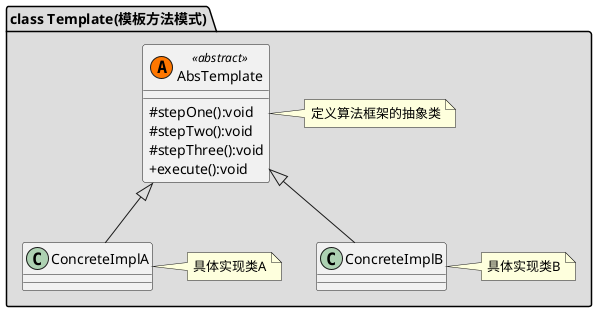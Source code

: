 @startuml
skinparam classAttributeIconSize 0

package "class Template(模板方法模式)" #DDDDDD {
    class AbsTemplate<< (A,#FF7700) abstract>>{
    #stepOne():void
    #stepTwo():void
    #stepThree():void
    +execute():void
    }
    note right: 定义算法框架的抽象类

    class ConcreteImplA
    note right: 具体实现类A

    class ConcreteImplB
    note right: 具体实现类B

    AbsTemplate <|-- ConcreteImplA
    AbsTemplate <|-- ConcreteImplB
}
@enduml
